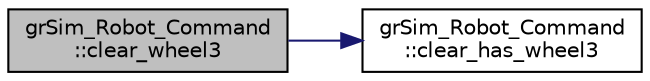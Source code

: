 digraph "grSim_Robot_Command::clear_wheel3"
{
 // INTERACTIVE_SVG=YES
  edge [fontname="Helvetica",fontsize="10",labelfontname="Helvetica",labelfontsize="10"];
  node [fontname="Helvetica",fontsize="10",shape=record];
  rankdir="LR";
  Node1 [label="grSim_Robot_Command\l::clear_wheel3",height=0.2,width=0.4,color="black", fillcolor="grey75", style="filled", fontcolor="black"];
  Node1 -> Node2 [color="midnightblue",fontsize="10",style="solid",fontname="Helvetica"];
  Node2 [label="grSim_Robot_Command\l::clear_has_wheel3",height=0.2,width=0.4,color="black", fillcolor="white", style="filled",URL="$d1/d68/classgr_sim___robot___command.html#a6854af3b41dd3f3fe0e8c3c06d2f2c70"];
}
